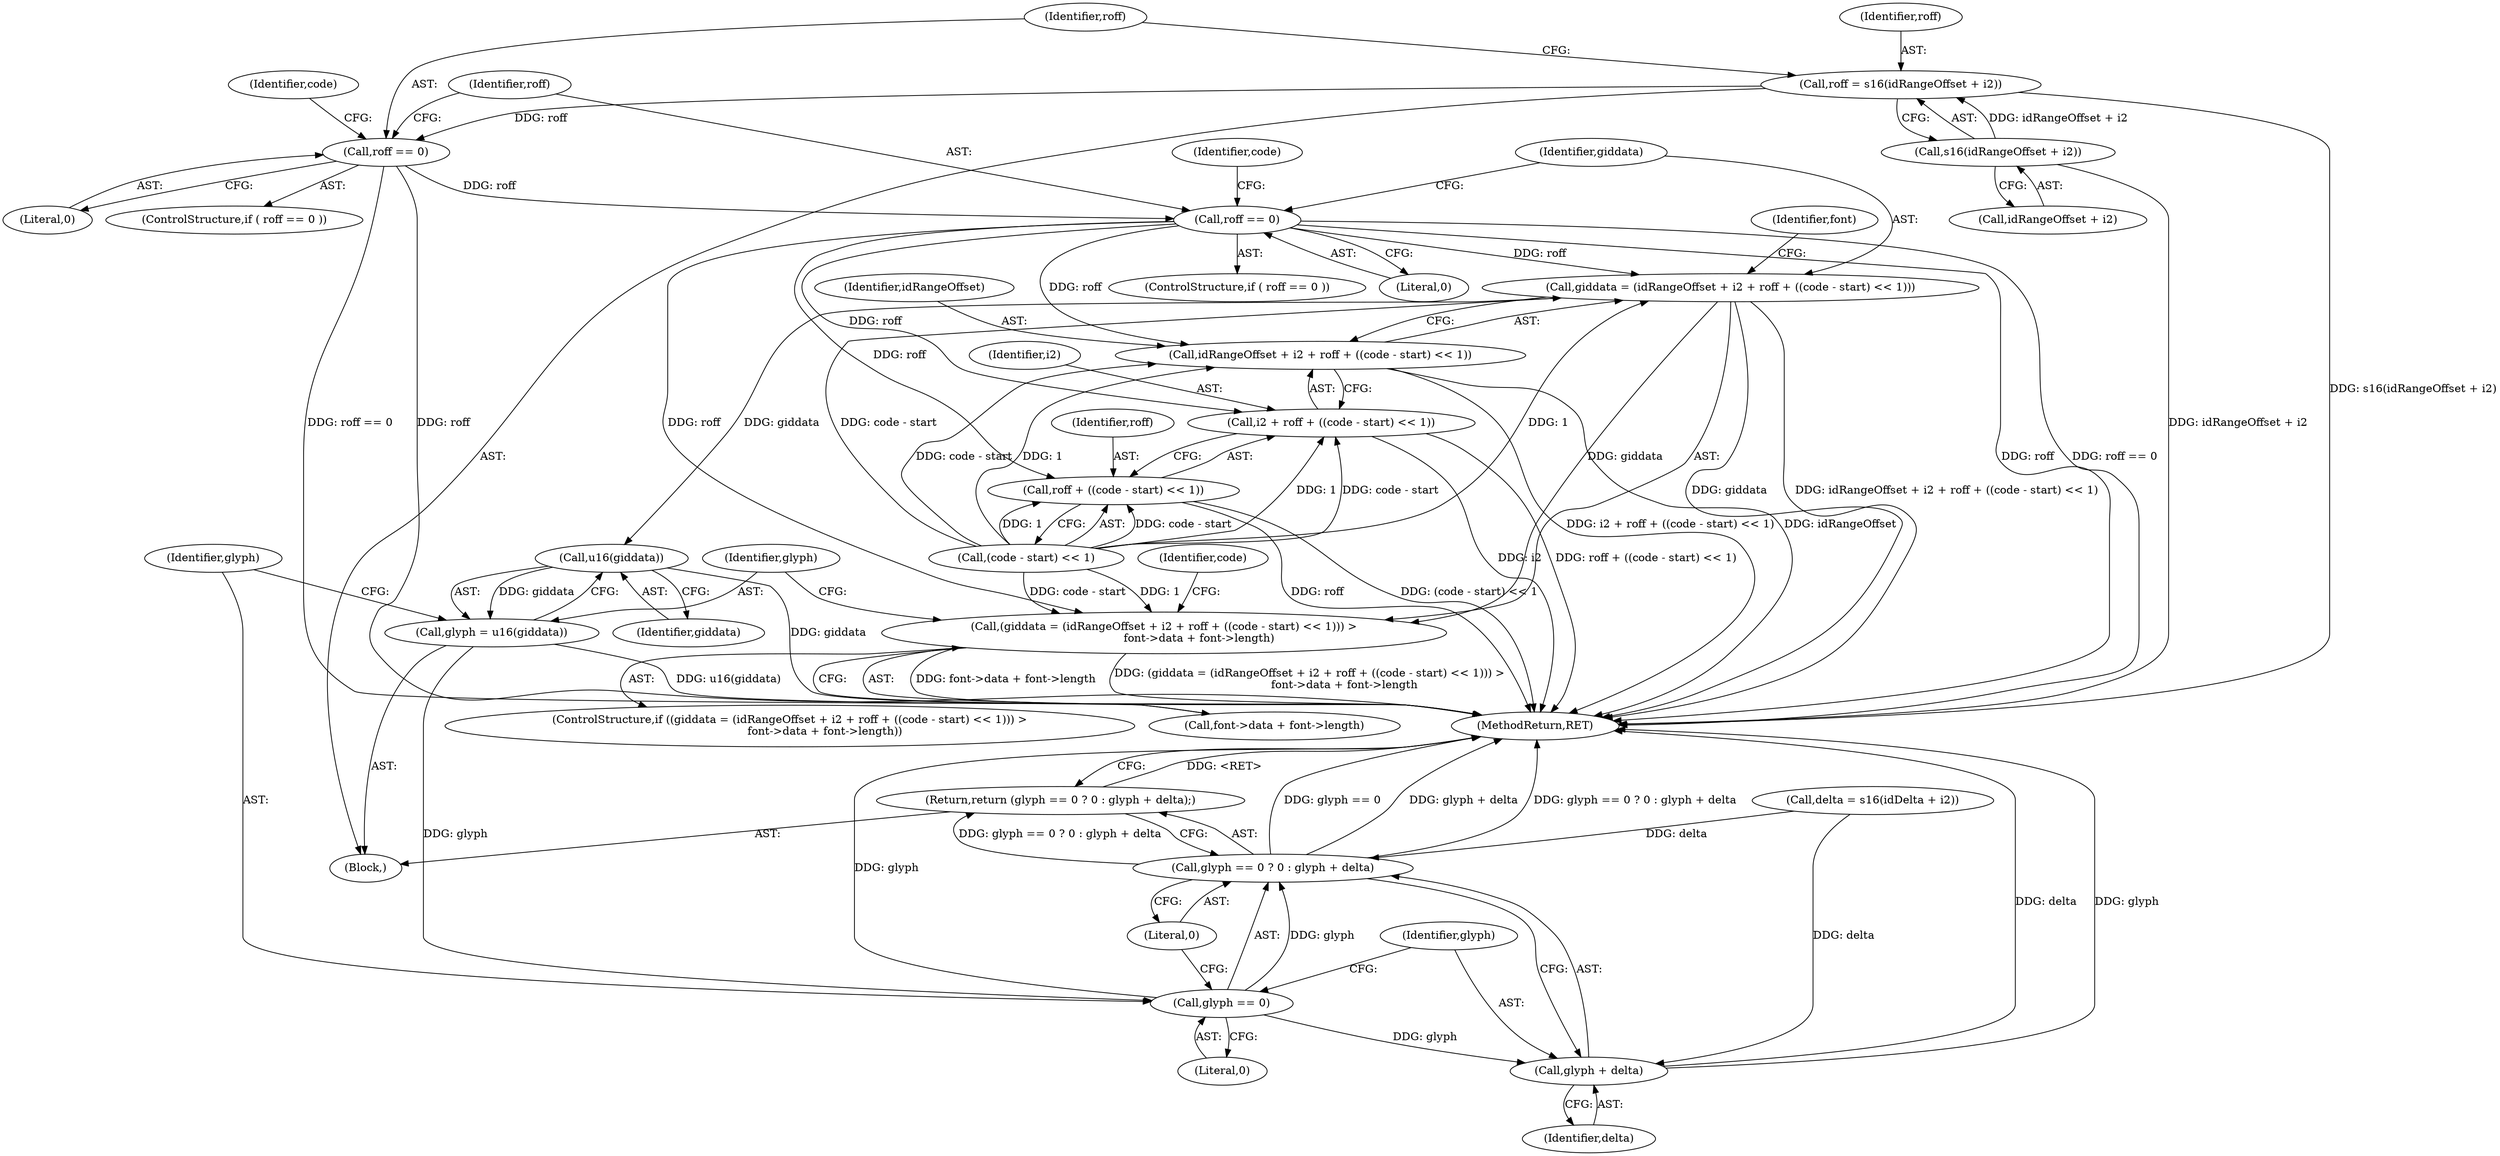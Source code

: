 digraph "0_ghostscript_961b10cdd71403072fb99401a45f3bef6ce53626@integer" {
"1000237" [label="(Call,roff = s16(idRangeOffset + i2))"];
"1000239" [label="(Call,s16(idRangeOffset + i2))"];
"1000244" [label="(Call,roff == 0)"];
"1000257" [label="(Call,roff == 0)"];
"1000268" [label="(Call,(giddata = (idRangeOffset + i2 + roff + ((code - start) << 1))) >\n                    font->data + font->length)"];
"1000269" [label="(Call,giddata = (idRangeOffset + i2 + roff + ((code - start) << 1)))"];
"1000294" [label="(Call,u16(giddata))"];
"1000292" [label="(Call,glyph = u16(giddata))"];
"1000298" [label="(Call,glyph == 0)"];
"1000297" [label="(Call,glyph == 0 ? 0 : glyph + delta)"];
"1000296" [label="(Return,return (glyph == 0 ? 0 : glyph + delta);)"];
"1000302" [label="(Call,glyph + delta)"];
"1000271" [label="(Call,idRangeOffset + i2 + roff + ((code - start) << 1))"];
"1000273" [label="(Call,i2 + roff + ((code - start) << 1))"];
"1000275" [label="(Call,roff + ((code - start) << 1))"];
"1000296" [label="(Return,return (glyph == 0 ? 0 : glyph + delta);)"];
"1000295" [label="(Identifier,giddata)"];
"1000275" [label="(Call,roff + ((code - start) << 1))"];
"1000270" [label="(Identifier,giddata)"];
"1000303" [label="(Identifier,glyph)"];
"1000251" [label="(Identifier,code)"];
"1000298" [label="(Call,glyph == 0)"];
"1000300" [label="(Literal,0)"];
"1000231" [label="(Call,delta = s16(idDelta + i2))"];
"1000878" [label="(MethodReturn,RET)"];
"1000244" [label="(Call,roff == 0)"];
"1000246" [label="(Literal,0)"];
"1000267" [label="(ControlStructure,if ((giddata = (idRangeOffset + i2 + roff + ((code - start) << 1))) >\n                    font->data + font->length))"];
"1000282" [label="(Call,font->data + font->length)"];
"1000276" [label="(Identifier,roff)"];
"1000274" [label="(Identifier,i2)"];
"1000271" [label="(Call,idRangeOffset + i2 + roff + ((code - start) << 1))"];
"1000256" [label="(ControlStructure,if ( roff == 0 ))"];
"1000258" [label="(Identifier,roff)"];
"1000245" [label="(Identifier,roff)"];
"1000273" [label="(Call,i2 + roff + ((code - start) << 1))"];
"1000243" [label="(ControlStructure,if ( roff == 0 ))"];
"1000284" [label="(Identifier,font)"];
"1000292" [label="(Call,glyph = u16(giddata))"];
"1000257" [label="(Call,roff == 0)"];
"1000269" [label="(Call,giddata = (idRangeOffset + i2 + roff + ((code - start) << 1)))"];
"1000220" [label="(Block,)"];
"1000304" [label="(Identifier,delta)"];
"1000302" [label="(Call,glyph + delta)"];
"1000299" [label="(Identifier,glyph)"];
"1000301" [label="(Literal,0)"];
"1000239" [label="(Call,s16(idRangeOffset + i2))"];
"1000277" [label="(Call,(code - start) << 1)"];
"1000238" [label="(Identifier,roff)"];
"1000297" [label="(Call,glyph == 0 ? 0 : glyph + delta)"];
"1000272" [label="(Identifier,idRangeOffset)"];
"1000264" [label="(Identifier,code)"];
"1000291" [label="(Identifier,code)"];
"1000237" [label="(Call,roff = s16(idRangeOffset + i2))"];
"1000240" [label="(Call,idRangeOffset + i2)"];
"1000293" [label="(Identifier,glyph)"];
"1000259" [label="(Literal,0)"];
"1000294" [label="(Call,u16(giddata))"];
"1000268" [label="(Call,(giddata = (idRangeOffset + i2 + roff + ((code - start) << 1))) >\n                    font->data + font->length)"];
"1000237" -> "1000220"  [label="AST: "];
"1000237" -> "1000239"  [label="CFG: "];
"1000238" -> "1000237"  [label="AST: "];
"1000239" -> "1000237"  [label="AST: "];
"1000245" -> "1000237"  [label="CFG: "];
"1000237" -> "1000878"  [label="DDG: s16(idRangeOffset + i2)"];
"1000239" -> "1000237"  [label="DDG: idRangeOffset + i2"];
"1000237" -> "1000244"  [label="DDG: roff"];
"1000239" -> "1000240"  [label="CFG: "];
"1000240" -> "1000239"  [label="AST: "];
"1000239" -> "1000878"  [label="DDG: idRangeOffset + i2"];
"1000244" -> "1000243"  [label="AST: "];
"1000244" -> "1000246"  [label="CFG: "];
"1000245" -> "1000244"  [label="AST: "];
"1000246" -> "1000244"  [label="AST: "];
"1000251" -> "1000244"  [label="CFG: "];
"1000258" -> "1000244"  [label="CFG: "];
"1000244" -> "1000878"  [label="DDG: roff == 0"];
"1000244" -> "1000878"  [label="DDG: roff"];
"1000244" -> "1000257"  [label="DDG: roff"];
"1000257" -> "1000256"  [label="AST: "];
"1000257" -> "1000259"  [label="CFG: "];
"1000258" -> "1000257"  [label="AST: "];
"1000259" -> "1000257"  [label="AST: "];
"1000264" -> "1000257"  [label="CFG: "];
"1000270" -> "1000257"  [label="CFG: "];
"1000257" -> "1000878"  [label="DDG: roff"];
"1000257" -> "1000878"  [label="DDG: roff == 0"];
"1000257" -> "1000268"  [label="DDG: roff"];
"1000257" -> "1000269"  [label="DDG: roff"];
"1000257" -> "1000271"  [label="DDG: roff"];
"1000257" -> "1000273"  [label="DDG: roff"];
"1000257" -> "1000275"  [label="DDG: roff"];
"1000268" -> "1000267"  [label="AST: "];
"1000268" -> "1000282"  [label="CFG: "];
"1000269" -> "1000268"  [label="AST: "];
"1000282" -> "1000268"  [label="AST: "];
"1000291" -> "1000268"  [label="CFG: "];
"1000293" -> "1000268"  [label="CFG: "];
"1000268" -> "1000878"  [label="DDG: font->data + font->length"];
"1000268" -> "1000878"  [label="DDG: (giddata = (idRangeOffset + i2 + roff + ((code - start) << 1))) >\n                    font->data + font->length"];
"1000269" -> "1000268"  [label="DDG: giddata"];
"1000277" -> "1000268"  [label="DDG: code - start"];
"1000277" -> "1000268"  [label="DDG: 1"];
"1000269" -> "1000271"  [label="CFG: "];
"1000270" -> "1000269"  [label="AST: "];
"1000271" -> "1000269"  [label="AST: "];
"1000284" -> "1000269"  [label="CFG: "];
"1000269" -> "1000878"  [label="DDG: giddata"];
"1000269" -> "1000878"  [label="DDG: idRangeOffset + i2 + roff + ((code - start) << 1)"];
"1000277" -> "1000269"  [label="DDG: code - start"];
"1000277" -> "1000269"  [label="DDG: 1"];
"1000269" -> "1000294"  [label="DDG: giddata"];
"1000294" -> "1000292"  [label="AST: "];
"1000294" -> "1000295"  [label="CFG: "];
"1000295" -> "1000294"  [label="AST: "];
"1000292" -> "1000294"  [label="CFG: "];
"1000294" -> "1000878"  [label="DDG: giddata"];
"1000294" -> "1000292"  [label="DDG: giddata"];
"1000292" -> "1000220"  [label="AST: "];
"1000293" -> "1000292"  [label="AST: "];
"1000299" -> "1000292"  [label="CFG: "];
"1000292" -> "1000878"  [label="DDG: u16(giddata)"];
"1000292" -> "1000298"  [label="DDG: glyph"];
"1000298" -> "1000297"  [label="AST: "];
"1000298" -> "1000300"  [label="CFG: "];
"1000299" -> "1000298"  [label="AST: "];
"1000300" -> "1000298"  [label="AST: "];
"1000301" -> "1000298"  [label="CFG: "];
"1000303" -> "1000298"  [label="CFG: "];
"1000298" -> "1000878"  [label="DDG: glyph"];
"1000298" -> "1000297"  [label="DDG: glyph"];
"1000298" -> "1000302"  [label="DDG: glyph"];
"1000297" -> "1000296"  [label="AST: "];
"1000297" -> "1000301"  [label="CFG: "];
"1000297" -> "1000302"  [label="CFG: "];
"1000301" -> "1000297"  [label="AST: "];
"1000302" -> "1000297"  [label="AST: "];
"1000296" -> "1000297"  [label="CFG: "];
"1000297" -> "1000878"  [label="DDG: glyph == 0"];
"1000297" -> "1000878"  [label="DDG: glyph + delta"];
"1000297" -> "1000878"  [label="DDG: glyph == 0 ? 0 : glyph + delta"];
"1000297" -> "1000296"  [label="DDG: glyph == 0 ? 0 : glyph + delta"];
"1000231" -> "1000297"  [label="DDG: delta"];
"1000296" -> "1000220"  [label="AST: "];
"1000878" -> "1000296"  [label="CFG: "];
"1000296" -> "1000878"  [label="DDG: <RET>"];
"1000302" -> "1000304"  [label="CFG: "];
"1000303" -> "1000302"  [label="AST: "];
"1000304" -> "1000302"  [label="AST: "];
"1000302" -> "1000878"  [label="DDG: delta"];
"1000302" -> "1000878"  [label="DDG: glyph"];
"1000231" -> "1000302"  [label="DDG: delta"];
"1000271" -> "1000273"  [label="CFG: "];
"1000272" -> "1000271"  [label="AST: "];
"1000273" -> "1000271"  [label="AST: "];
"1000271" -> "1000878"  [label="DDG: i2 + roff + ((code - start) << 1)"];
"1000271" -> "1000878"  [label="DDG: idRangeOffset"];
"1000277" -> "1000271"  [label="DDG: code - start"];
"1000277" -> "1000271"  [label="DDG: 1"];
"1000273" -> "1000275"  [label="CFG: "];
"1000274" -> "1000273"  [label="AST: "];
"1000275" -> "1000273"  [label="AST: "];
"1000273" -> "1000878"  [label="DDG: roff + ((code - start) << 1)"];
"1000273" -> "1000878"  [label="DDG: i2"];
"1000277" -> "1000273"  [label="DDG: code - start"];
"1000277" -> "1000273"  [label="DDG: 1"];
"1000275" -> "1000277"  [label="CFG: "];
"1000276" -> "1000275"  [label="AST: "];
"1000277" -> "1000275"  [label="AST: "];
"1000275" -> "1000878"  [label="DDG: roff"];
"1000275" -> "1000878"  [label="DDG: (code - start) << 1"];
"1000277" -> "1000275"  [label="DDG: code - start"];
"1000277" -> "1000275"  [label="DDG: 1"];
}
